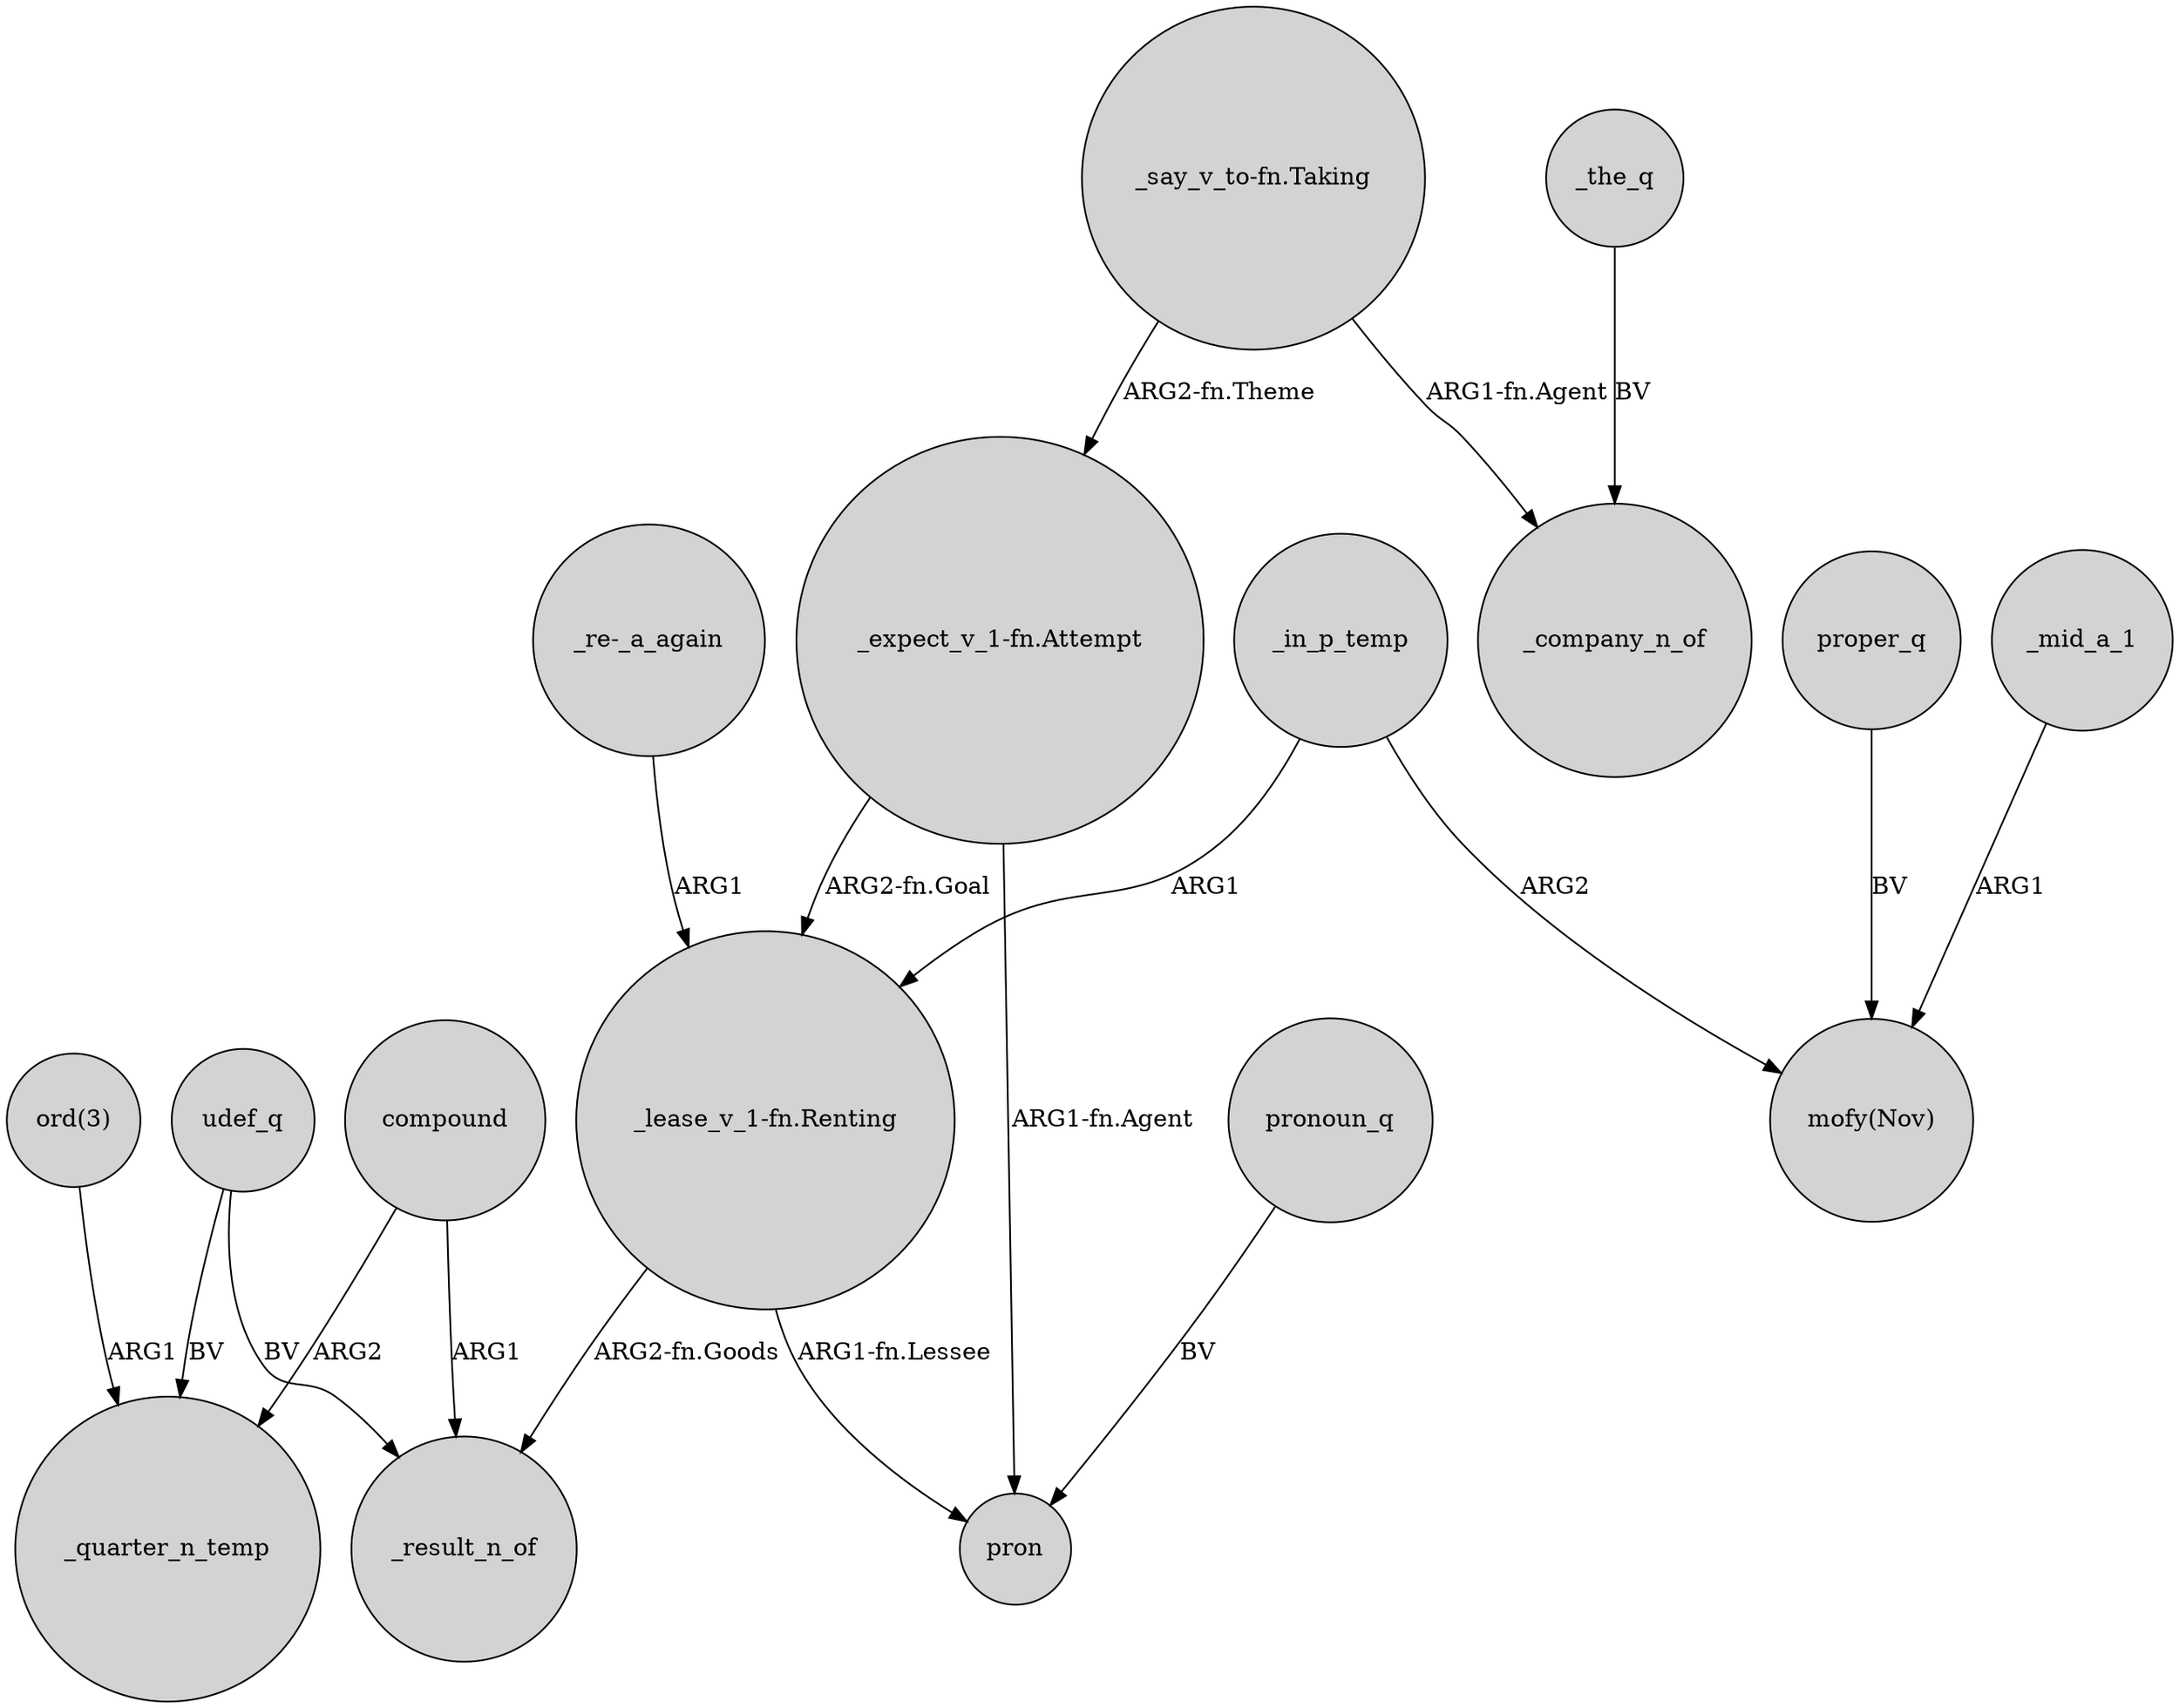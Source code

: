 digraph {
	node [shape=circle style=filled]
	compound -> _quarter_n_temp [label=ARG2]
	"_say_v_to-fn.Taking" -> _company_n_of [label="ARG1-fn.Agent"]
	"_expect_v_1-fn.Attempt" -> "_lease_v_1-fn.Renting" [label="ARG2-fn.Goal"]
	"_lease_v_1-fn.Renting" -> pron [label="ARG1-fn.Lessee"]
	"_expect_v_1-fn.Attempt" -> pron [label="ARG1-fn.Agent"]
	_in_p_temp -> "mofy(Nov)" [label=ARG2]
	"ord(3)" -> _quarter_n_temp [label=ARG1]
	_in_p_temp -> "_lease_v_1-fn.Renting" [label=ARG1]
	proper_q -> "mofy(Nov)" [label=BV]
	"_re-_a_again" -> "_lease_v_1-fn.Renting" [label=ARG1]
	compound -> _result_n_of [label=ARG1]
	udef_q -> _result_n_of [label=BV]
	_mid_a_1 -> "mofy(Nov)" [label=ARG1]
	_the_q -> _company_n_of [label=BV]
	"_lease_v_1-fn.Renting" -> _result_n_of [label="ARG2-fn.Goods"]
	pronoun_q -> pron [label=BV]
	"_say_v_to-fn.Taking" -> "_expect_v_1-fn.Attempt" [label="ARG2-fn.Theme"]
	udef_q -> _quarter_n_temp [label=BV]
}
